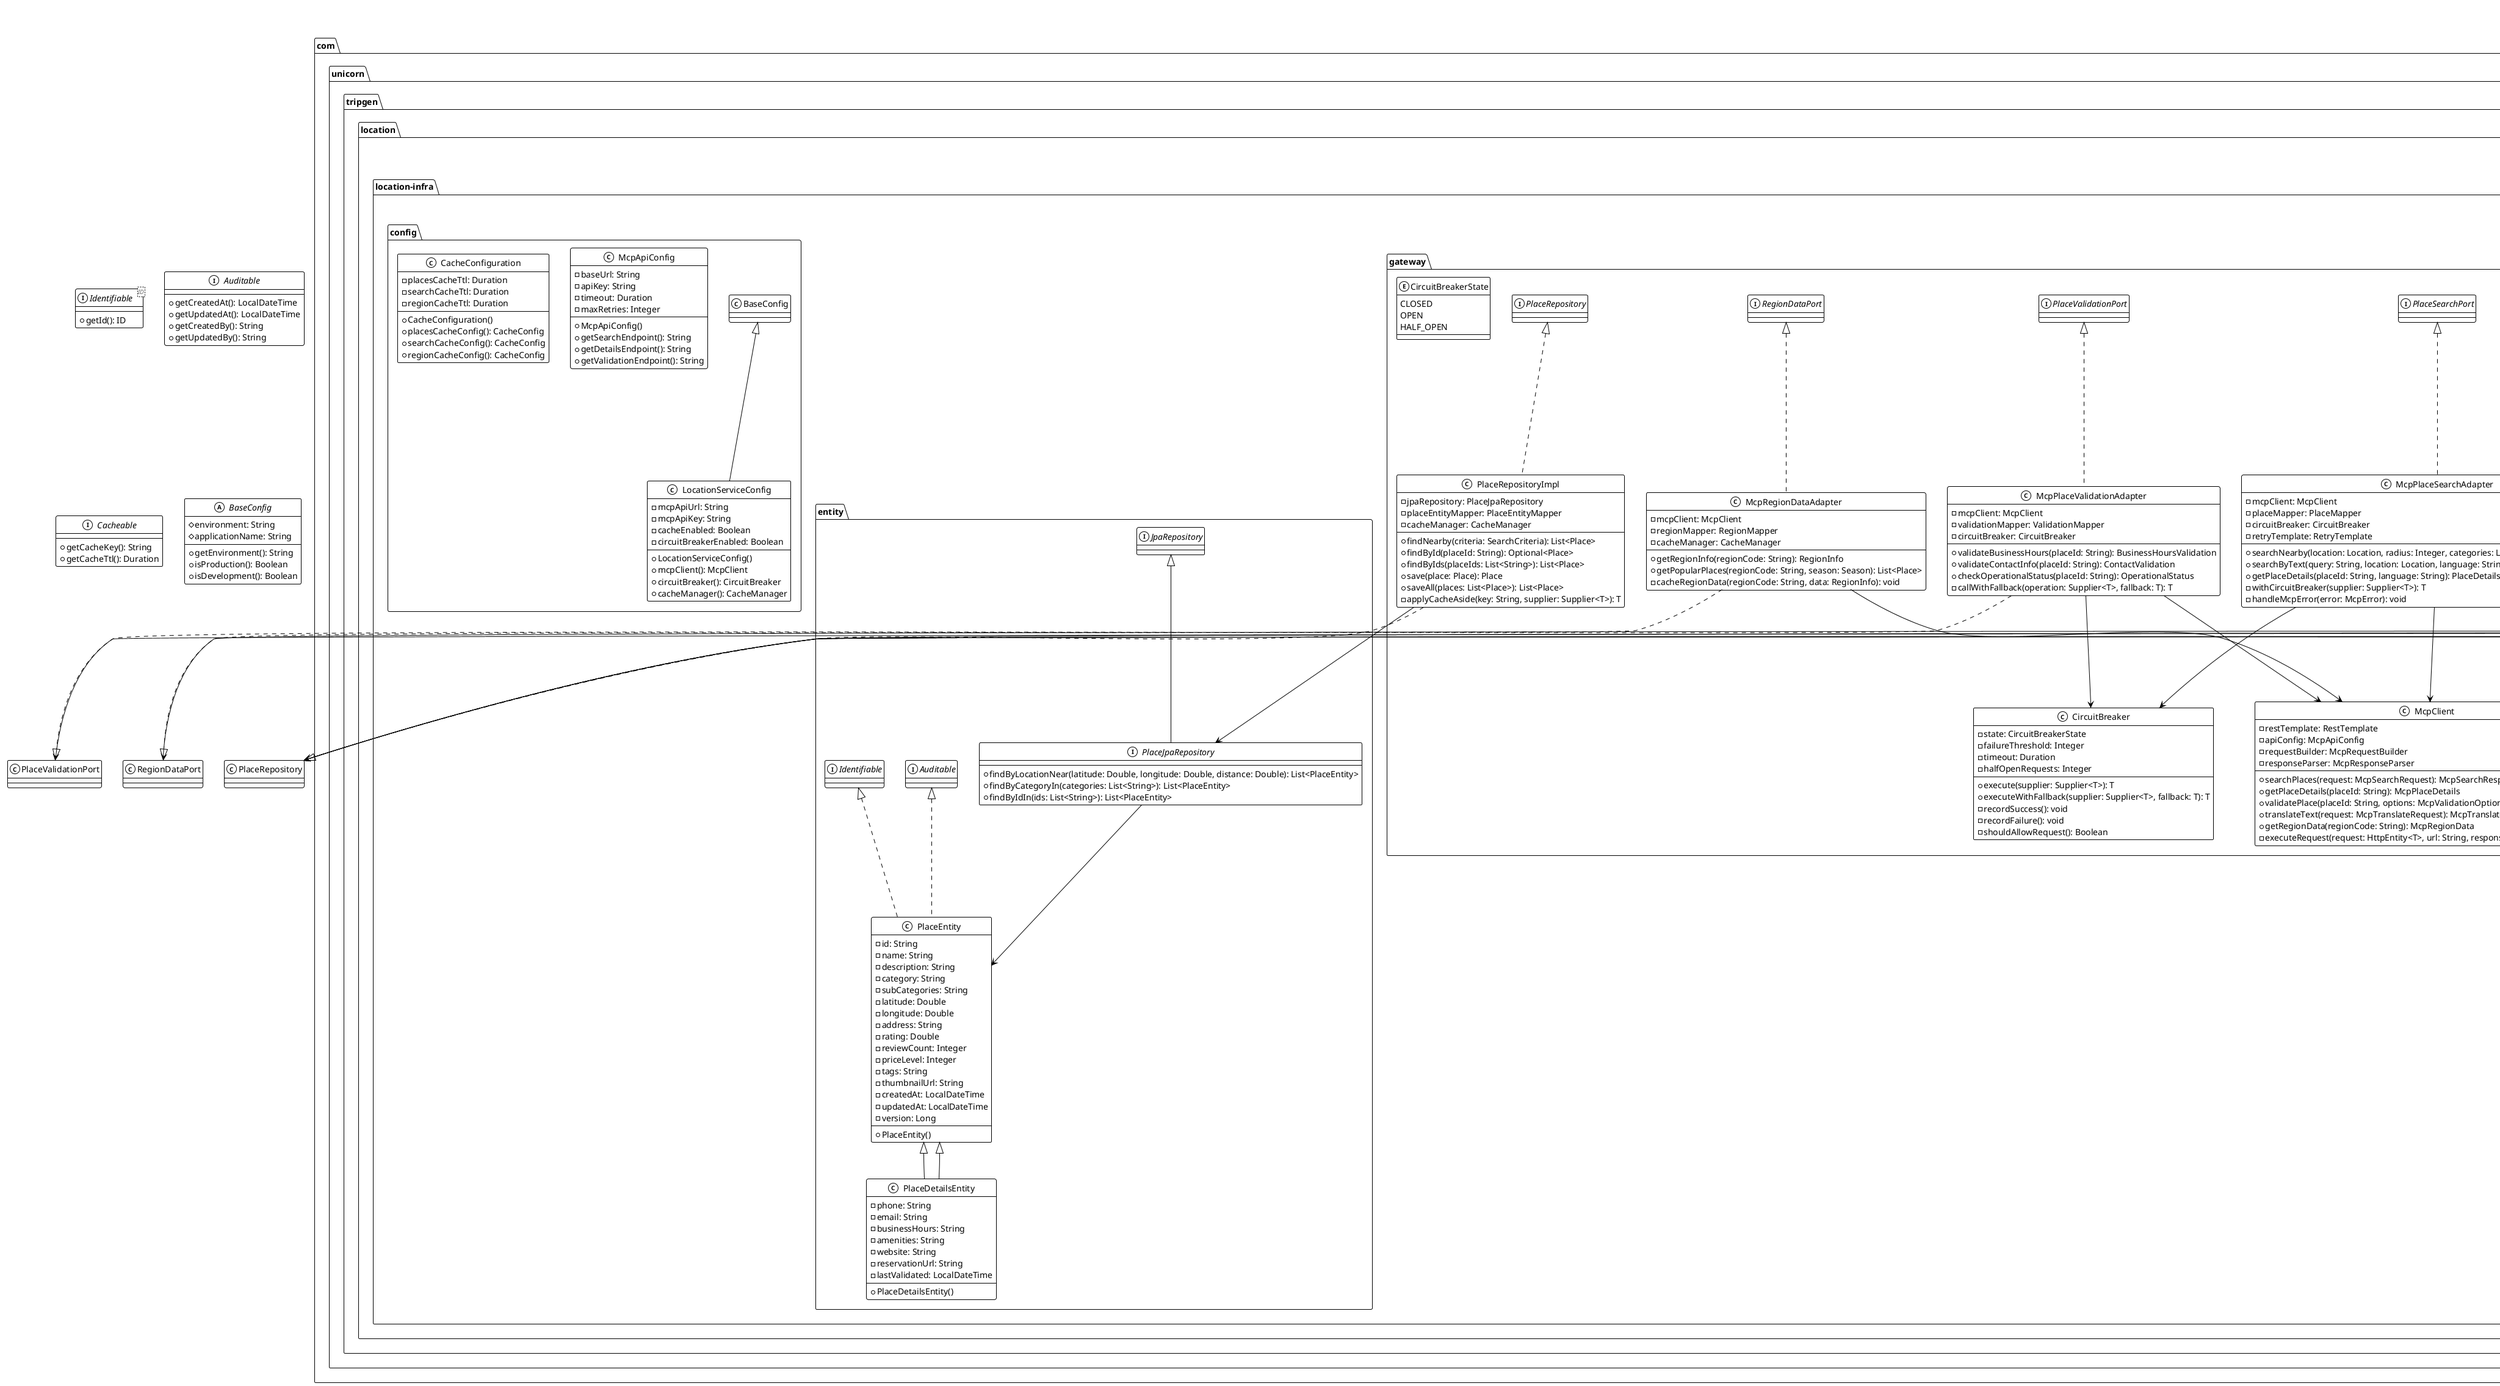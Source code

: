 @startuml
!theme mono

title 장소 서비스(Location Service) 클래스 다이어그램 - Clean Architecture

' 공통 인터페이스 정의 (common-base.txt에서 필요한 부분만)
interface Identifiable<ID> {
    + getId(): ID
}

interface Auditable {
    + getCreatedAt(): LocalDateTime
    + getUpdatedAt(): LocalDateTime
    + getCreatedBy(): String
    + getUpdatedBy(): String
}

interface Cacheable {
    + getCacheKey(): String
    + getCacheTtl(): Duration
}

abstract class BaseConfig {
    # environment: String
    # applicationName: String
    + getEnvironment(): String
    + isProduction(): Boolean
    + isDevelopment(): Boolean
}

package "com.unicorn.tripgen.location" {
    
    ' ===== location-biz 모듈 =====
    package "location-biz" {
        
        ' ----- Domain 레이어 -----
        package "domain" {
            class Place {
                - id: String
                - name: String
                - description: String
                - category: PlaceCategory
                - subCategories: List<String>
                - location: Location
                - rating: Double
                - reviewCount: Integer
                - priceLevel: PriceLevel
                - tags: Set<String>
                - thumbnailUrl: String
                - lastUpdated: LocalDateTime
                + Place()
                + isOpenNow(): Boolean
                + calculateDistance(from: Location): Double
                + hasCategory(category: PlaceCategory): Boolean
            }
            
            class Location {
                - latitude: Double
                - longitude: Double
                - address: String
                - streetAddress: String
                - postalCode: String
                - country: String
                - region: String
                - district: String
                - neighborhood: String
                + Location()
                + distanceTo(other: Location): Double
                + isValid(): Boolean
                + toCoordinateString(): String
            }
            
            class PlaceDetails extends Place {
                - contact: Contact
                - businessHours: BusinessHours
                - amenities: List<String>
                - photos: List<Photo>
                - reviews: List<Review>
                - popularTimes: List<PopularTime>
                - website: String
                - reservationUrl: String
                + PlaceDetails()
                + getCurrentPopularity(): Integer
                + getAverageWaitTime(): Integer
            }
            
            class Contact {
                - phone: String
                - email: String
                - socialMedia: Map<String, String>
                + Contact()
                + hasContactInfo(): Boolean
            }
            
            class BusinessHours {
                - regularHours: Map<DayOfWeek, TimeSlot>
                - specialHours: List<SpecialHour>
                - timezone: String
                - is24Hours: Boolean
                + BusinessHours()
                + isOpenAt(dateTime: LocalDateTime): Boolean
                + getHoursForDay(day: DayOfWeek): TimeSlot
                + getTodayHours(): TimeSlot
            }
            
            class TimeSlot {
                - open: LocalTime
                - close: LocalTime
                - breakStart: LocalTime
                - breakEnd: LocalTime
                + TimeSlot()
                + isWithinOperatingHours(time: LocalTime): Boolean
                + getDuration(): Duration
            }
            
            class Review {
                - id: String
                - author: String
                - rating: Double
                - text: String
                - language: String
                - helpfulCount: Integer
                - photos: List<String>
                - createdAt: LocalDateTime
                + Review()
                + isRecent(days: Integer): Boolean
            }
            
            class Photo {
                - url: String
                - thumbnailUrl: String
                - caption: String
                - width: Integer
                - height: Integer
                - uploadedAt: LocalDateTime
                + Photo()
                + getAspectRatio(): Double
            }
            
            class PopularTime {
                - dayOfWeek: DayOfWeek
                - hour: Integer
                - popularity: Integer
                - waitTime: Integer
                + PopularTime()
                + isBusy(): Boolean
            }
            
            class RegionInfo {
                - regionCode: String
                - regionName: String
                - characteristics: List<String>
                - popularCategories: List<String>
                - seasonalHighlights: Map<Season, List<String>>
                + RegionInfo()
                + getSeasonalRecommendations(season: Season): List<String>
            }
            
            enum PlaceCategory {
                RESTAURANT
                CAFE
                TOURIST_ATTRACTION
                ACCOMMODATION
                SHOPPING
                ENTERTAINMENT
                TRANSPORTATION
                HOSPITAL
                PHARMACY
                BANK
                CONVENIENCE_STORE
            }
            
            enum PriceLevel {
                BUDGET(1)
                MODERATE(2)
                EXPENSIVE(3)
                LUXURY(4)
                - level: Integer
                + getLevel(): Integer
            }
            
            enum TransportMode {
                WALKING
                DRIVING
                TRANSIT
                CYCLING
                + getDefaultRadius(): Integer
                + getMaxTravelTime(): Integer
            }
            
            enum Season {
                SPRING
                SUMMER
                AUTUMN
                WINTER
            }
        }
        
        ' ----- UseCase 레이어 (Application) -----
        package "usecase" {
            ' Input Ports
            interface SearchNearbyPlacesUseCase {
                + execute(request: NearbySearchRequest): PageResponse<PlaceSummaryDto>
            }
            
            interface GetPlaceDetailsUseCase {
                + execute(placeId: String, options: PlaceDetailOptions): PlaceDetailsDto
            }
            
            interface ValidatePlaceInfoUseCase {
                + execute(placeId: String, request: ValidationRequest): ValidationResponse
            }
            
            interface GetRegionalRecommendationsUseCase {
                + execute(request: RegionalRecommendationRequest): RecommendationResponse
            }
            
            interface SearchMultilingualPlacesUseCase {
                + execute(request: MultilingualSearchRequest): MultilingualSearchResponse
            }
            
            ' Output Ports
            interface PlaceRepository {
                + findNearby(criteria: SearchCriteria): List<Place>
                + findById(placeId: String): Optional<Place>
                + findByIds(placeIds: List<String>): List<Place>
                + save(place: Place): Place
                + saveAll(places: List<Place>): List<Place>
            }
            
            interface PlaceSearchPort {
                + searchNearby(location: Location, radius: Integer, categories: List<PlaceCategory>): List<Place>
                + searchByText(query: String, location: Location, language: String): List<Place>
                + getPlaceDetails(placeId: String, language: String): PlaceDetails
            }
            
            interface PlaceValidationPort {
                + validateBusinessHours(placeId: String): BusinessHoursValidation
                + validateContactInfo(placeId: String): ContactValidation
                + checkOperationalStatus(placeId: String): OperationalStatus
            }
            
            interface TranslationPort {
                + detectLanguage(text: String): String
                + translate(text: String, targetLanguage: String): TranslatedText
                + translateBatch(texts: List<String>, targetLanguage: String): List<TranslatedText>
            }
            
            interface RegionDataPort {
                + getRegionInfo(regionCode: String): RegionInfo
                + getPopularPlaces(regionCode: String, season: Season): List<Place>
            }
        }
        
        ' ----- Service 레이어 -----
        package "service" {
            class PlaceSearchService implements SearchNearbyPlacesUseCase, SearchMultilingualPlacesUseCase {
                - placeSearchPort: PlaceSearchPort
                - placeRepository: PlaceRepository
                - translationPort: TranslationPort
                - cacheService: PlaceCacheService
                + execute(request: NearbySearchRequest): PageResponse<PlaceSummaryDto>
                + execute(request: MultilingualSearchRequest): MultilingualSearchResponse
                - applyFilters(places: List<Place>, filters: SearchFilters): List<Place>
                - calculateTravelTimes(places: List<Place>, origin: Location, mode: TransportMode): void
                - sortPlaces(places: List<Place>, sortBy: SortCriteria): List<Place>
            }
            
            class PlaceDetailService implements GetPlaceDetailsUseCase {
                - placeSearchPort: PlaceSearchPort
                - placeRepository: PlaceRepository
                - cacheService: PlaceCacheService
                - reviewAnalyzer: ReviewAnalyzer
                + execute(placeId: String, options: PlaceDetailOptions): PlaceDetailsDto
                - enrichWithReviews(placeDetails: PlaceDetails): void
                - generateReviewSummary(reviews: List<Review>): ReviewSummary
            }
            
            class PlaceValidationService implements ValidatePlaceInfoUseCase {
                - placeValidationPort: PlaceValidationPort
                - placeRepository: PlaceRepository
                - validationRules: List<ValidationRule>
                + execute(placeId: String, request: ValidationRequest): ValidationResponse
                - calculateFreshnessScore(place: Place, validations: ValidationResults): Integer
                - generateWarnings(validations: ValidationResults): List<String>
            }
            
            class RegionalRecommendationService implements GetRegionalRecommendationsUseCase {
                - regionDataPort: RegionDataPort
                - placeRepository: PlaceRepository
                - recommendationEngine: RecommendationEngine
                - cacheService: PlaceCacheService
                + execute(request: RegionalRecommendationRequest): RecommendationResponse
                - scorePlace(place: Place, criteria: RecommendationCriteria): Double
                - generateReasons(place: Place, regionInfo: RegionInfo): List<String>
            }
            
            class PlaceCacheService {
                - cacheManager: CacheManager
                - cacheTtl: Map<CacheType, Duration>
                + getPlace(placeId: String): Optional<Place>
                + putPlace(place: Place): void
                + getNearbyPlaces(cacheKey: String): Optional<List<Place>>
                + putNearbyPlaces(cacheKey: String, places: List<Place>): void
                + evictPlace(placeId: String): void
                + buildNearbySearchKey(criteria: SearchCriteria): String
            }
            
            class ReviewAnalyzer {
                - sentimentAnalyzer: SentimentAnalyzer
                - keywordExtractor: KeywordExtractor
                + analyzeReviews(reviews: List<Review>): ReviewAnalysis
                + extractHighlights(reviews: List<Review>): List<String>
                + calculateRatingDistribution(reviews: List<Review>): Map<Integer, Integer>
            }
            
            class RecommendationEngine {
                - scoringWeights: Map<ScoringFactor, Double>
                + recommend(places: List<Place>, criteria: RecommendationCriteria): List<RecommendedPlace>
                - calculateRecommendationScore(place: Place, criteria: RecommendationCriteria): Double
                - applyUserPreferences(score: Double, place: Place, preferences: List<String>): Double
            }
        }
        
        ' ----- DTO 레이어 -----
        package "dto" {
            class NearbySearchRequest {
                - latitude: Double
                - longitude: Double
                - radius: Integer
                - categories: List<PlaceCategory>
                - transportMode: TransportMode
                - maxTravelTime: Integer
                - sortBy: SortCriteria
                - page: Integer
                - size: Integer
                - language: String
                + NearbySearchRequest()
                + toSearchCriteria(): SearchCriteria
                + validate(): void
            }
            
            class PlaceSummaryDto {
                - id: String
                - name: String
                - description: String
                - category: String
                - subCategories: List<String>
                - location: LocationDto
                - distance: Double
                - travelTime: TravelTimeDto
                - rating: Double
                - reviewCount: Integer
                - priceLevel: Integer
                - isOpenNow: Boolean
                - thumbnailUrl: String
                - tags: List<String>
                + PlaceSummaryDto()
                + static fromDomain(place: Place): PlaceSummaryDto
            }
            
            class PlaceDetailsDto extends PlaceSummaryDto {
                - contact: ContactDto
                - businessHours: BusinessHoursDto
                - reviewSummary: ReviewSummaryDto
                - priceInfo: PriceInfoDto
                - amenities: List<String>
                - photos: List<PhotoDto>
                - reviews: List<ReviewDto>
                - popularTimes: List<PopularTimeDto>
                - website: String
                - reservationUrl: String
                - lastUpdated: LocalDateTime
                + PlaceDetailsDto()
                + static fromDomain(placeDetails: PlaceDetails): PlaceDetailsDto
            }
            
            class LocationDto {
                - latitude: Double
                - longitude: Double
                - address: String
                - streetAddress: String
                - postalCode: String
                - country: String
                - region: String
                - district: String
                - neighborhood: String
                + LocationDto()
                + toDomain(): Location
            }
            
            class ValidationRequest {
                - validateBusinessHours: Boolean
                - validateContactInfo: Boolean
                - validateReviews: Boolean
                - validatePhotos: Boolean
                - timestamp: LocalDateTime
                + ValidationRequest()
            }
            
            class ValidationResponse {
                - placeId: String
                - validationTimestamp: LocalDateTime
                - results: ValidationResults
                - warnings: List<String>
                - dataSource: DataSource
                + ValidationResponse()
            }
            
            class RegionalRecommendationRequest {
                - regionCode: String
                - userPreferences: List<String>
                - timeOfDay: TimeOfDay
                - season: Season
                - weather: Weather
                - limit: Integer
                - language: String
                + RegionalRecommendationRequest()
                + toRecommendationCriteria(): RecommendationCriteria
            }
            
            class RecommendationResponse {
                - recommendations: List<RecommendedPlaceDto>
                - regionInfo: RegionInfoDto
                - recommendationMetadata: RecommendationMetadata
                + RecommendationResponse()
            }
            
            class MultilingualSearchRequest {
                - query: String
                - sourceLanguage: String
                - targetLanguages: List<String>
                - location: String
                - radius: Integer
                - page: Integer
                - size: Integer
                + MultilingualSearchRequest()
                + parseLocation(): Location
            }
            
            class MultilingualSearchResponse {
                - results: List<MultilingualPlaceResult>
                - pagination: Pagination
                - detectedLanguage: String
                - translationWarnings: List<String>
                + MultilingualSearchResponse()
            }
            
            class SearchCriteria {
                - location: Location
                - radius: Integer
                - categories: List<PlaceCategory>
                - transportMode: TransportMode
                - maxTravelTime: Integer
                - sortBy: SortCriteria
                - language: String
                + SearchCriteria()
                + getCacheKey(): String
            }
            
            enum SortCriteria {
                DISTANCE
                RATING
                POPULARITY
                RELEVANCE
            }
            
            enum TimeOfDay {
                MORNING
                AFTERNOON
                EVENING
                NIGHT
            }
            
            enum Weather {
                SUNNY
                CLOUDY
                RAINY
                SNOWY
            }
            
            enum DataSource {
                KAKAO
                GOOGLE
                CACHED
                MIXED
            }
        }
    }
    
    ' ===== location-infra 모듈 =====
    package "location-infra" {
        
        ' ----- Controller 레이어 -----
        package "controller" {
            class LocationController {
                - searchNearbyPlacesUseCase: SearchNearbyPlacesUseCase
                - getPlaceDetailsUseCase: GetPlaceDetailsUseCase
                - validatePlaceInfoUseCase: ValidatePlaceInfoUseCase
                - getRegionalRecommendationsUseCase: GetRegionalRecommendationsUseCase
                - searchMultilingualPlacesUseCase: SearchMultilingualPlacesUseCase
                + searchNearbyPlaces(request: NearbySearchRequest): ResponseEntity<ApiResponse<PageResponse<PlaceSummaryDto>>>
                + getPlaceDetails(placeId: String, includeReviews: Boolean, includePhotos: Boolean, language: String): ResponseEntity<ApiResponse<PlaceDetailsDto>>
                + validatePlaceInfo(placeId: String, request: ValidationRequest): ResponseEntity<ApiResponse<ValidationResponse>>
                + getRegionalRecommendations(request: RegionalRecommendationRequest): ResponseEntity<ApiResponse<RecommendationResponse>>
                + searchMultilingual(request: MultilingualSearchRequest): ResponseEntity<ApiResponse<MultilingualSearchResponse>>
                - handleException(ex: Exception): ResponseEntity<ApiResponse<Void>>
            }
            
            class LocationControllerAdvice {
                + handleResourceNotFound(ex: ResourceNotFoundException): ResponseEntity<ErrorResponse>
                + handleValidationException(ex: ValidationException): ResponseEntity<ErrorResponse>
                + handleExternalApiException(ex: ExternalApiException): ResponseEntity<ErrorResponse>
                + handleGeneralException(ex: Exception): ResponseEntity<ErrorResponse>
            }
        }
        
        ' ----- Gateway 레이어 (Adapters) -----
        package "gateway" {
            ' MCP Adapters
            class McpPlaceSearchAdapter implements PlaceSearchPort {
                - mcpClient: McpClient
                - placeMapper: PlaceMapper
                - circuitBreaker: CircuitBreaker
                - retryTemplate: RetryTemplate
                + searchNearby(location: Location, radius: Integer, categories: List<PlaceCategory>): List<Place>
                + searchByText(query: String, location: Location, language: String): List<Place>
                + getPlaceDetails(placeId: String, language: String): PlaceDetails
                - withCircuitBreaker(supplier: Supplier<T>): T
                - handleMcpError(error: McpError): void
            }
            
            class McpPlaceValidationAdapter implements PlaceValidationPort {
                - mcpClient: McpClient
                - validationMapper: ValidationMapper
                - circuitBreaker: CircuitBreaker
                + validateBusinessHours(placeId: String): BusinessHoursValidation
                + validateContactInfo(placeId: String): ContactValidation
                + checkOperationalStatus(placeId: String): OperationalStatus
                - callWithFallback(operation: Supplier<T>, fallback: T): T
            }
            
            class McpTranslationAdapter implements TranslationPort {
                - mcpClient: McpClient
                - translationCache: TranslationCache
                + detectLanguage(text: String): String
                + translate(text: String, targetLanguage: String): TranslatedText
                + translateBatch(texts: List<String>, targetLanguage: String): List<TranslatedText>
                - getCachedTranslation(text: String, targetLanguage: String): Optional<String>
            }
            
            class McpRegionDataAdapter implements RegionDataPort {
                - mcpClient: McpClient
                - regionMapper: RegionMapper
                - cacheManager: CacheManager
                + getRegionInfo(regionCode: String): RegionInfo
                + getPopularPlaces(regionCode: String, season: Season): List<Place>
                - cacheRegionData(regionCode: String, data: RegionInfo): void
            }
            
            ' Repository Implementations
            class PlaceRepositoryImpl implements PlaceRepository {
                - jpaRepository: PlaceJpaRepository
                - placeEntityMapper: PlaceEntityMapper
                - cacheManager: CacheManager
                + findNearby(criteria: SearchCriteria): List<Place>
                + findById(placeId: String): Optional<Place>
                + findByIds(placeIds: List<String>): List<Place>
                + save(place: Place): Place
                + saveAll(places: List<Place>): List<Place>
                - applyCacheAside(key: String, supplier: Supplier<T>): T
            }
            
            ' MCP Client
            class McpClient {
                - restTemplate: RestTemplate
                - apiConfig: McpApiConfig
                - requestBuilder: McpRequestBuilder
                - responseParser: McpResponseParser
                + searchPlaces(request: McpSearchRequest): McpSearchResponse
                + getPlaceDetails(placeId: String): McpPlaceDetails
                + validatePlace(placeId: String, options: McpValidationOptions): McpValidationResult
                + translateText(request: McpTranslateRequest): McpTranslateResponse
                + getRegionData(regionCode: String): McpRegionData
                - executeRequest(request: HttpEntity<T>, url: String, responseType: Class<R>): R
            }
            
            ' Circuit Breaker
            class CircuitBreaker {
                - state: CircuitBreakerState
                - failureThreshold: Integer
                - timeout: Duration
                - halfOpenRequests: Integer
                + execute(supplier: Supplier<T>): T
                + executeWithFallback(supplier: Supplier<T>, fallback: T): T
                - recordSuccess(): void
                - recordFailure(): void
                - shouldAllowRequest(): Boolean
            }
            
            enum CircuitBreakerState {
                CLOSED
                OPEN
                HALF_OPEN
            }
        }
        
        ' ----- Entity 레이어 -----
        package "entity" {
            class PlaceEntity implements Auditable, Identifiable<String> {
                - id: String
                - name: String
                - description: String
                - category: String
                - subCategories: String
                - latitude: Double
                - longitude: Double
                - address: String
                - rating: Double
                - reviewCount: Integer
                - priceLevel: Integer
                - tags: String
                - thumbnailUrl: String
                - createdAt: LocalDateTime
                - updatedAt: LocalDateTime
                - version: Long
                + PlaceEntity()
            }
            
            class PlaceDetailsEntity extends PlaceEntity {
                - phone: String
                - email: String
                - businessHours: String
                - amenities: String
                - website: String
                - reservationUrl: String
                - lastValidated: LocalDateTime
                + PlaceDetailsEntity()
            }
            
            interface PlaceJpaRepository extends JpaRepository<PlaceEntity, String> {
                + findByLocationNear(latitude: Double, longitude: Double, distance: Double): List<PlaceEntity>
                + findByCategoryIn(categories: List<String>): List<PlaceEntity>
                + findByIdIn(ids: List<String>): List<PlaceEntity>
            }
        }
        
        ' ----- Config 레이어 -----
        package "config" {
            class LocationServiceConfig extends BaseConfig {
                - mcpApiUrl: String
                - mcpApiKey: String
                - cacheEnabled: Boolean
                - circuitBreakerEnabled: Boolean
                + LocationServiceConfig()
                + mcpClient(): McpClient
                + circuitBreaker(): CircuitBreaker
                + cacheManager(): CacheManager
            }
            
            class McpApiConfig {
                - baseUrl: String
                - apiKey: String
                - timeout: Duration
                - maxRetries: Integer
                + McpApiConfig()
                + getSearchEndpoint(): String
                + getDetailsEndpoint(): String
                + getValidationEndpoint(): String
            }
            
            class CacheConfiguration {
                - placesCacheTtl: Duration
                - searchCacheTtl: Duration
                - regionCacheTtl: Duration
                + CacheConfiguration()
                + placesCacheConfig(): CacheConfig
                + searchCacheConfig(): CacheConfig
                + regionCacheConfig(): CacheConfig
            }
        }
    }
}

' 관계 정의
' UseCase 구현
PlaceSearchService ..|> SearchNearbyPlacesUseCase
PlaceSearchService ..|> SearchMultilingualPlacesUseCase
PlaceDetailService ..|> GetPlaceDetailsUseCase
PlaceValidationService ..|> ValidatePlaceInfoUseCase
RegionalRecommendationService ..|> GetRegionalRecommendationsUseCase

' Port 구현
McpPlaceSearchAdapter ..|> PlaceSearchPort
McpPlaceValidationAdapter ..|> PlaceValidationPort
McpTranslationAdapter ..|> TranslationPort
McpRegionDataAdapter ..|> RegionDataPort
PlaceRepositoryImpl ..|> PlaceRepository

' 의존관계
LocationController --> SearchNearbyPlacesUseCase
LocationController --> GetPlaceDetailsUseCase
LocationController --> ValidatePlaceInfoUseCase
LocationController --> GetRegionalRecommendationsUseCase
LocationController --> SearchMultilingualPlacesUseCase

PlaceSearchService --> PlaceSearchPort
PlaceSearchService --> PlaceRepository
PlaceSearchService --> TranslationPort
PlaceSearchService --> PlaceCacheService

PlaceDetailService --> PlaceSearchPort
PlaceDetailService --> PlaceRepository
PlaceDetailService --> PlaceCacheService
PlaceDetailService --> ReviewAnalyzer

PlaceValidationService --> PlaceValidationPort
PlaceValidationService --> PlaceRepository

RegionalRecommendationService --> RegionDataPort
RegionalRecommendationService --> PlaceRepository
RegionalRecommendationService --> RecommendationEngine
RegionalRecommendationService --> PlaceCacheService

' Gateway 의존관계
McpPlaceSearchAdapter --> McpClient
McpPlaceSearchAdapter --> CircuitBreaker
McpPlaceValidationAdapter --> McpClient
McpPlaceValidationAdapter --> CircuitBreaker
McpTranslationAdapter --> McpClient
McpRegionDataAdapter --> McpClient

PlaceRepositoryImpl --> PlaceJpaRepository

' 도메인 관계
PlaceDetails --|> Place
Place --> Location
Place --> PlaceCategory
Place --> PriceLevel
PlaceDetails --> Contact
PlaceDetails --> BusinessHours
PlaceDetails --> Review
PlaceDetails --> Photo
PlaceDetails --> PopularTime
BusinessHours --> TimeSlot

' DTO 관계
PlaceDetailsDto --|> PlaceSummaryDto
PlaceSummaryDto --> LocationDto
ValidationResponse --> ValidationResults
RecommendationResponse --> RecommendedPlaceDto
RecommendationResponse --> RegionInfoDto
MultilingualSearchResponse --> MultilingualPlaceResult

' Entity 관계
PlaceDetailsEntity --|> PlaceEntity
PlaceJpaRepository --> PlaceEntity

@enduml